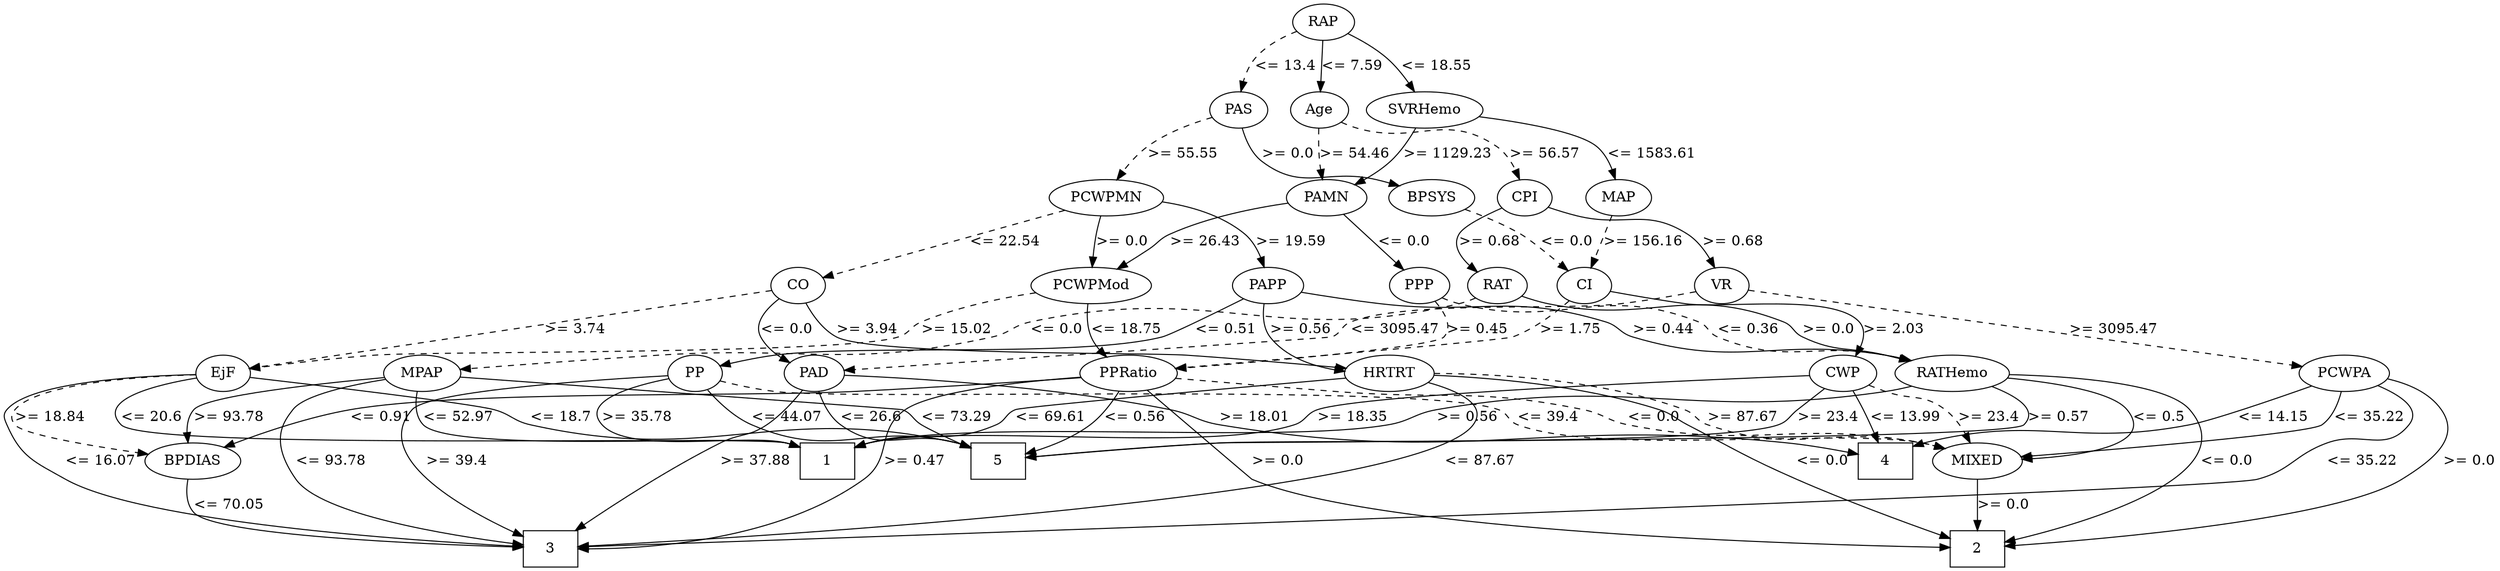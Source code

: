 strict digraph G {
	graph [bb="0,0,2032.1,558"];
	node [label="\N"];
	1	[height=0.5,
		pos="665.15,105",
		shape=box,
		width=0.75];
	2	[height=0.5,
		pos="1619.1,18",
		shape=box,
		width=0.75];
	3	[height=0.5,
		pos="443.15,18",
		shape=box,
		width=0.75];
	4	[height=0.5,
		pos="1533.1,105",
		shape=box,
		width=0.75];
	5	[height=0.5,
		pos="818.15,105",
		shape=box,
		width=0.75];
	RAP	[height=0.5,
		pos="1061.1,540",
		width=0.77778];
	PAS	[height=0.5,
		pos="989.15,453",
		width=0.75];
	RAP -> PAS	[label="<= 13.4",
		lp="1034.6,496.5",
		op="<=",
		param=13.4,
		pos="e,994.45,470.99 1040.6,527.74 1031,521.69 1020,513.51 1012.1,504 1006.4,497.09 1001.8,488.53 998.27,480.45",
		style=dashed];
	SVRHemo	[height=0.5,
		pos="1156.1,453",
		width=1.3902];
	RAP -> SVRHemo	[label="<= 18.55",
		lp="1150.1,496.5",
		op="<=",
		param=18.55,
		pos="e,1142.4,470.57 1080.5,526.57 1089.8,520.24 1100.9,512.17 1110.1,504 1119.1,496.11 1128.1,486.65 1135.8,478.1",
		style=solid];
	Age	[height=0.5,
		pos="1061.1,453",
		width=0.75];
	RAP -> Age	[label="<= 7.59",
		lp="1083.6,496.5",
		op="<=",
		param=7.59,
		pos="e,1061.1,471.18 1061.1,521.8 1061.1,510.16 1061.1,494.55 1061.1,481.24",
		style=solid];
	PCWPMN	[height=0.5,
		pos="894.15,366",
		width=1.3902];
	PAS -> PCWPMN	[label=">= 55.55",
		lp="944.15,409.5",
		op=">=",
		param=55.55,
		pos="e,899.12,383.99 964.97,444.65 949.95,439.07 931.1,430.09 918.15,417 911.63,410.41 906.61,401.7 902.9,393.4",
		style=dashed];
	BPSYS	[height=0.5,
		pos="1144.1,366",
		width=1.0471];
	PAS -> BPSYS	[label=">= 0.0",
		lp="1032.1,409.5",
		op=">=",
		param=0.0,
		pos="e,1116.1,378.08 993.09,435.16 996.54,424.1 1002.7,410.21 1013.1,402 1043.5,378.14 1061.1,394.72 1098.1,384 1100.9,383.2 1103.7,382.32 \
1106.6,381.39",
		style=solid];
	PAMN	[height=0.5,
		pos="1052.1,366",
		width=1.0139];
	SVRHemo -> PAMN	[label=">= 1129.23",
		lp="1159.6,409.5",
		op=">=",
		param=1129.23,
		pos="e,1077.4,379.02 1144.2,435.42 1136.2,425.02 1125,411.77 1113.1,402 1105,395.29 1095.5,389.13 1086.3,383.91",
		style=solid];
	MAP	[height=0.5,
		pos="1303.1,366",
		width=0.84854];
	SVRHemo -> MAP	[label="<= 1583.61",
		lp="1323.6,409.5",
		op="<=",
		param=1583.61,
		pos="e,1299.6,384.09 1204.7,448.29 1230.1,444.1 1260,435.31 1281.1,417 1288.2,410.92 1293,402.2 1296.3,393.73",
		style=solid];
	Age -> PAMN	[label=">= 54.46",
		lp="1083.1,409.5",
		op=">=",
		param=54.46,
		pos="e,1054,384.18 1059.3,434.8 1058.1,423.16 1056.4,407.55 1055,394.24",
		style=dashed];
	CPI	[height=0.5,
		pos="1227.1,366",
		width=0.75];
	Age -> CPI	[label=">= 56.57",
		lp="1236.1,409.5",
		op=">=",
		param=56.57,
		pos="e,1220.9,384.02 1081.7,441.16 1086.7,438.87 1092,436.65 1097.1,435 1139.7,421.34 1159.2,442.17 1196.1,417 1204.8,411.11 1211.5,401.93 \
1216.4,393.04",
		style=dashed];
	PCWPMod	[height=0.5,
		pos="891.15,279",
		width=1.4444];
	PCWPMN -> PCWPMod	[label=">= 0.0",
		lp="911.15,322.5",
		op=">=",
		param=0.0,
		pos="e,891.76,297.18 893.54,347.8 893.13,336.16 892.58,320.55 892.11,307.24",
		style=solid];
	CO	[height=0.5,
		pos="656.15,279",
		width=0.75];
	PCWPMN -> CO	[label="<= 22.54",
		lp="815.15,322.5",
		op="<=",
		param=22.54,
		pos="e,679.41,288.31 860.05,352.82 814.4,336.52 733.98,307.8 688.98,291.73",
		style=dashed];
	PAPP	[height=0.5,
		pos="1030.1,279",
		width=0.88889];
	PCWPMN -> PAPP	[label=">= 19.59",
		lp="1044.1,322.5",
		op=">=",
		param=19.59,
		pos="e,1026.5,297.01 941.34,359.73 963.82,355.09 989.74,346.38 1008.1,330 1015.1,323.84 1019.9,315.09 1023.3,306.63",
		style=solid];
	CI	[height=0.5,
		pos="1280.1,279",
		width=0.75];
	BPSYS -> CI	[label="<= 0.0",
		lp="1259.1,322.5",
		op="<=",
		param=0.0,
		pos="e,1265.2,294.35 1172.5,354.05 1187.2,347.85 1205.2,339.46 1220.1,330 1233.3,321.69 1246.7,310.79 1257.5,301.28",
		style=dashed];
	PAD	[height=0.5,
		pos="668.15,192",
		width=0.79437];
	PAD -> 3	[label=">= 37.88",
		lp="603.15,105",
		op=">=",
		param=37.88,
		pos="e,461.93,36.282 656.41,175.33 647.66,164.52 634.89,150.45 621.15,141 603.74,129.03 595.44,133.57 577.15,123 536.95,99.759 495.43,\
65.69 469.47,42.951",
		style=solid];
	PAD -> 4	[label=">= 18.01",
		lp="1027.1,148.5",
		op=">=",
		param=18.01,
		pos="e,1506,112.8 696.68,189.44 748.77,186.16 862.54,177.07 956.15,156 976.72,151.37 980.41,144.79 1001.1,141 1198,105 1252.5,147.4 1451.1,\
123 1466,121.17 1482.2,118.07 1496.2,115",
		style=solid];
	PAD -> 5	[label="<= 26.6",
		lp="716.65,148.5",
		op="<=",
		param=26.6,
		pos="e,791.05,118.03 672.79,174.15 676.7,163.09 683.42,149.2 694.15,141 724.14,118.08 741.13,134.27 777.15,123 778.57,122.55 780.02,122.08 \
781.47,121.58",
		style=solid];
	PAMN -> PCWPMod	[label=">= 26.43",
		lp="978.15,322.5",
		op=">=",
		param=26.43,
		pos="e,909.98,295.99 1020.3,356.95 1000,351.09 973.64,342.07 952.15,330 948.25,327.81 932.41,314.81 917.85,302.61",
		style=solid];
	PPP	[height=0.5,
		pos="1130.1,279",
		width=0.75];
	PAMN -> PPP	[label="<= 0.0",
		lp="1114.1,322.5",
		op="<=",
		param=0.0,
		pos="e,1116.7,294.64 1066.5,349.41 1078.6,336.23 1096,317.18 1109.6,302.37",
		style=solid];
	PPRatio	[height=0.5,
		pos="946.15,192",
		width=1.1013];
	PCWPMod -> PPRatio	[label="<= 18.75",
		lp="918.15,235.5",
		op="<=",
		param=18.75,
		pos="e,917.62,204.63 887.65,260.75 886.49,250.6 886.66,237.86 892.15,228 896.12,220.86 902.23,214.95 908.93,210.14",
		style=solid];
	EjF	[height=0.5,
		pos="179.15,192",
		width=0.75];
	PCWPMod -> EjF	[label=">= 15.02",
		lp="782.15,235.5",
		op=">=",
		param=15.02,
		pos="e,205.34,197.21 845.85,270.08 819.04,264.47 784.83,255.66 756.15,243 744.99,238.07 744.77,231.72 733.15,228 642.7,199.03 400.76,\
218.31 306.15,210 275.38,207.3 240.62,202.52 215.26,198.72",
		style=dashed];
	PPP -> PPRatio	[label=">= 0.45",
		lp="1193.6,235.5",
		op=">=",
		param=0.45,
		pos="e,976.1,203.98 1149.4,266.05 1163.8,255.64 1179.2,240.32 1168.1,228 1142.7,199.76 1035.3,217.95 998.15,210 994.07,209.13 989.87,\
208.06 985.7,206.88",
		style=dashed];
	RATHemo	[height=0.5,
		pos="1608.1,192",
		width=1.375];
	PPP -> RATHemo	[label="<= 0.36",
		lp="1413.6,235.5",
		op="<=",
		param=0.36,
		pos="e,1572.5,204.5 1150.8,267 1156,264.65 1161.7,262.45 1167.1,261 1255.6,237.56 1287.1,276.75 1372.1,243 1382.1,239.03 1381.2,232.1 \
1391.1,228 1456.9,200.93 1480.4,224.05 1550.1,210 1554.3,209.17 1558.5,208.19 1562.7,207.12",
		style=dashed];
	CWP	[height=0.5,
		pos="1510.1,192",
		width=0.84854];
	CWP -> 1	[label=">= 18.35",
		lp="1106.1,148.5",
		op=">=",
		param=18.35,
		pos="e,692.52,118.84 1479.5,190.46 1393.9,188.63 1154.2,181.33 1080.1,156 1068.6,152.05 1068.8,144.78 1057.1,141 982.88,116.83 782.33,\
140.21 706.15,123 704.88,122.71 703.6,122.39 702.32,122.04",
		style=solid];
	CWP -> 4	[label="<= 13.99",
		lp="1551.1,148.5",
		op="<=",
		param=13.99,
		pos="e,1529.9,123.24 1516.4,174.03 1518.4,168.34 1520.5,161.94 1522.1,156 1524.2,148.67 1526.1,140.65 1527.7,133.22",
		style=solid];
	CWP -> 5	[label=">= 23.4",
		lp="1494.6,148.5",
		op=">=",
		param=23.4,
		pos="e,845.23,109.14 1494.7,176.27 1479.9,162.23 1459,142.96 1454.1,141 1406.5,121.76 1043.4,126.5 992.15,123 944.95,119.78 890.72,114.18 \
855.52,110.29",
		style=solid];
	MIXED	[height=0.5,
		pos="1619.1,105",
		width=1.125];
	CWP -> MIXED	[label=">= 23.4",
		lp="1617.6,148.5",
		op=">=",
		param=23.4,
		pos="e,1609.2,122.91 1534.3,180.54 1551.7,172.72 1573.5,162.34 1581.1,156 1589.6,149.03 1597.3,139.83 1603.5,131.22",
		style=dashed];
	MIXED -> 2	[label=">= 0.0",
		lp="1638.1,61.5",
		op=">=",
		param=0.0,
		pos="e,1619.1,36.175 1619.1,86.799 1619.1,75.163 1619.1,59.548 1619.1,46.237",
		style=solid];
	PPRatio -> 2	[label=">= 0.0",
		lp="1103.1,105",
		op=">=",
		param=0.0,
		pos="e,1591.9,18.933 956.62,174.26 963.75,163.8 973.9,150.55 985.15,141 1023.4,108.56 1036.5,102.43 1084.1,87 1264.1,28.774 1493.3,20.099 \
1581.8,19.029",
		style=solid];
	PPRatio -> 3	[label=">= 0.47",
		lp="744.65,105",
		op=">=",
		param=0.47,
		pos="e,470.54,19.603 907.35,188.21 855.84,183.85 768.36,174.02 742.15,156 712.75,135.79 729.63,108.48 701.15,87 634.75,36.925 534.6,23.642 \
480.69,20.173",
		style=solid];
	PPRatio -> 5	[label="<= 0.56",
		lp="929.65,148.5",
		op="<=",
		param=0.56,
		pos="e,845.36,117.38 930.61,175.36 919.64,164.83 904.25,151.09 889.15,141 878.44,133.84 866.05,127.23 854.65,121.73",
		style=solid];
	PPRatio -> MIXED	[label="<= 0.0",
		lp="1356.1,148.5",
		op="<=",
		param=0.0,
		pos="e,1589.6,117.4 975.78,179.87 983.01,177.56 990.78,175.41 998.15,174 1127.2,149.39 1164.3,181.42 1293.1,156 1313.4,152 1316.9,145.17 \
1337.1,141 1438.4,120.15 1467.8,143.81 1569.1,123 1572.6,122.29 1576.2,121.4 1579.7,120.41",
		style=dashed];
	BPDIAS	[height=0.5,
		pos="146.15,105",
		width=1.1735];
	PPRatio -> BPDIAS	[label="<= 0.91",
		lp="318.65,148.5",
		op="<=",
		param=0.91,
		pos="e,174.83,118.23 907.51,187.94 860.1,184.26 777.25,178.08 706.15,174 524.05,163.56 475.51,189.16 296.15,156 257.1,148.78 214.29,133.76 \
184.44,122.05",
		style=solid];
	EjF -> 1	[label="<= 20.6",
		lp="123.65,148.5",
		op="<=",
		param=20.6,
		pos="e,637.8,118.91 154.03,185.02 124.48,176.9 81.758,161.07 101.15,141 121.35,120.09 595.74,129.17 624.15,123 625.42,122.72 626.7,122.41 \
627.99,122.07",
		style=solid];
	EjF -> 3	[label="<= 16.07",
		lp="69.15,105",
		op="<=",
		param=16.07,
		pos="e,415.88,20.372 152.13,189.5 108.61,186.46 26.015,177.89 8.1497,156 -11.678,131.7 8.3815,113.67 43.15,87 99.813,43.538 317.64,26.265 \
405.79,20.961",
		style=solid];
	EjF -> 5	[label="<= 18.7",
		lp="463.65,148.5",
		op="<=",
		param=18.7,
		pos="e,790.78,118.84 205.72,187.6 256.67,180.95 366.31,166.02 403.15,156 420.67,151.24 423.41,144.87 441.15,141 587.26,109.13 631.31,\
156.12 777.15,123 778.42,122.71 779.7,122.39 780.98,122.03",
		style=solid];
	EjF -> BPDIAS	[label=">= 18.84",
		lp="41.15,148.5",
		op=">=",
		param=18.84,
		pos="e,106.26,111.29 152.21,189.25 110.19,185.89 32.089,176.94 15.15,156 10.956,150.82 11.089,146.29 15.15,141 25.22,127.89 63.68,118.63 \
96.343,112.94",
		style=dashed];
	PCWPA	[height=0.5,
		pos="1916.1,192",
		width=1.1555];
	PCWPA -> 2	[label=">= 0.0",
		lp="2013.1,105",
		op=">=",
		param=0.0,
		pos="e,1646.4,21.82 1953.4,183.62 1968.8,178.55 1985,170.08 1994.1,156 2012,128.42 1982,103.4 1957.1,87 1907.9,54.44 1733.9,31.689 1656.6,\
22.959",
		style=solid];
	PCWPA -> 3	[label="<= 35.22",
		lp="1927.1,105",
		op="<=",
		param=35.22,
		pos="e,470.31,20.009 1941.5,177.59 1956.5,167.84 1970.9,154.12 1961.1,141 1944.5,118.66 1927,133.34 1901.1,123 1868.3,109.86 1864.3,96.066 \
1830.1,87 1763.1,69.221 694.76,28.419 480.42,20.387",
		style=solid];
	PCWPA -> 4	[label="<= 14.15",
		lp="1854.1,148.5",
		op="<=",
		param=14.15,
		pos="e,1560.2,119.71 1888.5,178.43 1861.2,166.67 1818.2,149.65 1779.1,141 1688.1,120.84 1660.3,146.82 1570.1,123 1570,122.97 1569.9,122.95 \
1569.8,122.92",
		style=solid];
	PCWPA -> MIXED	[label="<= 35.22",
		lp="1931.1,148.5",
		op="<=",
		param=35.22,
		pos="e,1658.4,109.96 1913.1,173.92 1910.2,162.75 1904.6,148.83 1894.1,141 1885.2,134.34 1745.5,119.02 1668.8,111.04",
		style=solid];
	CO -> PAD	[label="<= 0.0",
		lp="646.15,235.5",
		op="<=",
		param=0.0,
		pos="e,647.56,205.04 640.06,264.36 630.49,254.52 621.27,240.76 627.15,228 630.05,221.72 634.69,216.15 639.82,211.4",
		style=solid];
	CO -> EjF	[label=">= 3.74",
		lp="469.65,235.5",
		op=">=",
		param=3.74,
		pos="e,204.87,197.58 630.17,273.37 550.04,259.09 306.7,215.73 214.8,199.35",
		style=dashed];
	HRTRT	[height=0.5,
		pos="1047.1,192",
		width=1.1013];
	CO -> HRTRT	[label=">= 3.94",
		lp="710.65,235.5",
		op=">=",
		param=3.94,
		pos="e,1017.5,204.14 662.24,261 667.3,249.56 675.7,235.29 688.15,228 747.11,193.45 928.01,222.72 995.15,210 999.3,209.21 1003.6,208.19 \
1007.8,207.03",
		style=solid];
	PAPP -> HRTRT	[label=">= 0.56",
		lp="1057.6,235.5",
		op=">=",
		param=0.56,
		pos="e,1040.5,209.87 1030.9,260.72 1031.6,251.02 1032.8,238.74 1035.1,228 1035.8,225.18 1036.5,222.26 1037.4,219.38",
		style=solid];
	PAPP -> RATHemo	[label=">= 0.44",
		lp="1345.6,235.5",
		op=">=",
		param=0.44,
		pos="e,1572.5,204.69 1057.6,269.61 1068.9,266.47 1082,263.14 1094.1,261 1181.2,245.6 1207,266.63 1292.1,243 1306.9,238.91 1308.4,232.01 \
1323.1,228 1420.8,201.5 1450.6,228.33 1550.1,210 1554.3,209.24 1558.5,208.31 1562.8,207.27",
		style=solid];
	PP	[height=0.5,
		pos="568.15,192",
		width=0.75];
	PAPP -> PP	[label="<= 0.51",
		lp="998.65,235.5",
		op="<=",
		param=0.51,
		pos="e,592.03,200.81 1011.9,263.92 995.23,251.98 969.46,235.61 944.15,228 810.28,187.77 768.09,232.61 630.15,210 620.87,208.48 610.98,\
206.12 601.88,203.63",
		style=solid];
	HRTRT -> 1	[label="<= 69.61",
		lp="859.15,148.5",
		op="<=",
		param=69.61,
		pos="e,692.19,118.22 1017.2,180.05 1010,177.76 1002.4,175.57 995.15,174 924.35,158.66 900.17,183.51 833.15,156 823.2,151.91 823.99,145.35 \
814.15,141 769.65,121.3 752.93,136.41 706.15,123 704.71,122.59 703.26,122.14 701.8,121.67",
		style=solid];
	HRTRT -> 2	[label="<= 0.0",
		lp="1478.1,105",
		op="<=",
		param=0.0,
		pos="e,1592.1,28.773 1086.3,188.8 1157.6,184.43 1305.8,173.51 1354.1,156 1380.4,146.49 1434.5,100.18 1459.1,87 1500,65.114 1549.5,45.01 \
1582.5,32.429",
		style=solid];
	HRTRT -> 3	[label="<= 87.67",
		lp="1204.1,105",
		op="<=",
		param=87.67,
		pos="e,470.43,18.514 1087.2,191.33 1141.5,190.27 1228.8,182.34 1200.1,141 1117.1,21.168 621.96,17.083 480.73,18.401",
		style=solid];
	HRTRT -> MIXED	[label=">= 87.67",
		lp="1428.1,148.5",
		op=">=",
		param=87.67,
		pos="e,1589.3,117.34 1086.5,189.16 1162.4,185.25 1326.1,174.85 1379.1,156 1390.6,151.91 1390.7,145.1 1402.1,141 1472.5,115.92 1496.3,\
139.11 1569.1,123 1572.6,122.24 1576.1,121.34 1579.6,120.34",
		style=dashed];
	CI -> CWP	[label=">= 2.03",
		lp="1531.6,235.5",
		op=">=",
		param=2.03,
		pos="e,1511.8,210.24 1304.5,271.1 1317.4,267.66 1333.5,263.67 1348.1,261 1381.8,254.84 1476.2,266.46 1501.1,243 1507.3,237.22 1510.1,\
228.78 1511.2,220.48",
		style=solid];
	CI -> PPRatio	[label=">= 1.75",
		lp="1265.6,235.5",
		op=">=",
		param=1.75,
		pos="e,975.8,204.02 1267,262.86 1255.9,251.11 1238.7,235.59 1220.1,228 1128.5,190.56 1095.2,229.51 998.15,210 994.01,209.17 989.74,208.11 \
985.52,206.94",
		style=dashed];
	MAP -> CI	[label=">= 156.16",
		lp="1321.1,322.5",
		op=">=",
		param=156.16,
		pos="e,1284.7,296.89 1298.5,347.8 1295.3,335.97 1291,320.03 1287.3,306.58",
		style=dashed];
	BPDIAS -> 3	[label="<= 70.05",
		lp="184.15,61.5",
		op="<=",
		param=70.05,
		pos="e,415.94,18.543 145.62,86.67 146.27,75.691 149.09,62.085 158.15,54 193.89,22.095 336.64,18.37 405.55,18.494",
		style=solid];
	RATHemo -> 1	[label=">= 0.56",
		lp="1202.6,148.5",
		op=">=",
		param=0.56,
		pos="e,692.51,118.88 1572.9,179.22 1565.4,177.15 1557.6,175.25 1550.1,174 1387.8,146.65 1342.3,184.79 1180.1,156 1158.1,152.09 1154.2,\
144.84 1132.1,141 945.46,108.46 891.18,163.92 706.15,123 704.88,122.72 703.6,122.4 702.32,122.05",
		style=solid];
	RATHemo -> 2	[label="<= 0.0",
		lp="1807.1,105",
		op="<=",
		param=0.0,
		pos="e,1646.3,27.966 1656.6,187.77 1701.6,183.65 1763.9,174.66 1779.1,156 1822.7,102.59 1715.4,53.555 1655.7,31.41",
		style=solid];
	RATHemo -> 5	[label=">= 0.57",
		lp="1670.6,148.5",
		op=">=",
		param=0.57,
		pos="e,845.23,109.24 1630.3,175.89 1643,165.48 1654.5,151.66 1644.1,141 1631.5,128.01 1010.2,124.13 992.15,123 944.93,120.05 890.7,114.39 \
855.51,110.41",
		style=solid];
	RATHemo -> MIXED	[label="<= 0.5",
		lp="1756.1,148.5",
		op="<=",
		param=0.5,
		pos="e,1658.4,109.45 1653,184.25 1684.8,178.45 1723.3,168.97 1733.1,156 1753.3,129.47 1707.9,116.76 1668.5,110.85",
		style=solid];
	MPAP	[height=0.5,
		pos="350.15,192",
		width=0.97491];
	MPAP -> 1	[label="<= 52.97",
		lp="377.15,148.5",
		op="<=",
		param=52.97,
		pos="e,637.77,118.79 345.23,173.97 343.22,163.12 342.99,149.54 351.15,141 372.15,119.02 594.55,129.91 624.15,123 625.42,122.7 626.69,\
122.37 627.98,122.01",
		style=solid];
	MPAP -> 3	[label="<= 93.78",
		lp="269.15,105",
		op="<=",
		param=93.78,
		pos="e,415.95,18.647 315.11,190.39 289.25,187.87 255.65,179.8 238.15,156 229.34,144.02 218.58,124.49 243.15,87 278.19,33.53 358.24,21.35 \
405.76,19.02",
		style=solid];
	MPAP -> 5	[label="<= 73.29",
		lp="784.15,148.5",
		op="<=",
		param=73.29,
		pos="e,791.07,120.72 384.36,187.74 420.93,184.27 480.63,178.65 532.15,174 578.14,169.85 696.23,173.02 739.15,156 749.15,152.03 749.26,\
147.06 758.15,141 765.75,135.82 774.15,130.62 782.2,125.87",
		style=solid];
	MPAP -> BPDIAS	[label=">= 93.78",
		lp="184.15,148.5",
		op=">=",
		param=93.78,
		pos="e,145.77,123.16 316.24,186.85 264.22,180.18 169.5,166.74 158.15,156 151.88,150.07 148.63,141.48 147.02,133.1",
		style=solid];
	VR	[height=0.5,
		pos="1384.1,279",
		width=0.75];
	CPI -> VR	[label=">= 0.68",
		lp="1390.6,322.5",
		op=">=",
		param=0.68,
		pos="e,1378.2,296.95 1247.7,354.22 1252.7,351.92 1258,349.69 1263.1,348 1302.3,335.1 1320.4,353.71 1354.1,330 1362.5,324.1 1369,315.03 \
1373.7,306.24",
		style=solid];
	RAT	[height=0.5,
		pos="1203.1,279",
		width=0.76389];
	CPI -> RAT	[label=">= 0.68",
		lp="1197.6,322.5",
		op=">=",
		param=0.68,
		pos="e,1187.1,293.92 1204.5,355.9 1193.5,350.22 1181.4,341.72 1175.1,330 1170.2,320.68 1174.1,310.5 1180.5,301.77",
		style=solid];
	VR -> PAD	[label="<= 3095.47",
		lp="1131.6,235.5",
		op="<=",
		param=3095.47,
		pos="e,696.42,195.18 1359.8,270.89 1346.9,267.4 1330.8,263.42 1316.1,261 1220.7,245.21 1189.2,278.49 1099.1,243 1089.1,239.05 1090.2,\
231.96 1080.1,228 1071.5,224.58 807.04,203.78 706.46,195.96",
		style=dashed];
	VR -> PCWPA	[label=">= 3095.47",
		lp="1713.6,235.5",
		op=">=",
		param=3095.47,
		pos="e,1877.9,199.12 1410.2,273.84 1494,260.44 1758.2,218.24 1867.8,200.73",
		style=dashed];
	RAT -> RATHemo	[label=">= 0.0",
		lp="1478.1,235.5",
		op=">=",
		param=0.0,
		pos="e,1571.5,204.29 1224.9,267.57 1231,265.03 1237.7,262.59 1244.1,261 1329.1,240.01 1358.9,275.44 1440.1,243 1450.1,239.01 1449.4,232.5 \
1459.1,228 1496.6,210.75 1510.1,219.81 1550.1,210 1553.9,209.07 1557.9,208.05 1561.8,206.99",
		style=solid];
	RAT -> MPAP	[label="<= 0.0",
		lp="864.15,235.5",
		op="<=",
		param=0.0,
		pos="e,384.34,196.48 1182.5,266.88 1177.3,264.53 1171.6,262.36 1166.1,261 1027.5,226.57 984.58,274.26 845.15,243 827.84,239.12 825.45,\
231.96 808.15,228 688.32,200.56 654.69,219.72 532.15,210 485.22,206.28 431.56,201.16 394.73,197.52",
		style=dashed];
	PP -> 1	[label=">= 35.78",
		lp="520.15,148.5",
		op=">=",
		param=35.78,
		pos="e,638.14,118.33 543.33,184.74 515.6,176.59 476.73,160.99 494.15,141 513.31,119.01 596.01,130.65 624.15,123 625.59,122.61 627.05,\
122.18 628.51,121.72",
		style=solid];
	PP -> 3	[label=">= 39.4",
		lp="373.65,105",
		op=">=",
		param=39.4,
		pos="e,416.06,34.948 541.32,188.81 484.07,183.85 354.06,171.06 341.15,156 307.72,117.02 366.2,68.082 407.53,40.498",
		style=solid];
	PP -> 5	[label="<= 44.07",
		lp="652.15,148.5",
		op="<=",
		param=44.07,
		pos="e,790.72,118.58 580.79,176.05 591.57,164.41 608.14,148.93 626.15,141 688,113.75 711.76,140.1 777.15,123 778.41,122.67 779.68,122.31 \
780.95,121.93",
		style=solid];
	PP -> MIXED	[label="<= 39.4",
		lp="1266.6,148.5",
		op="<=",
		param=39.4,
		pos="e,1589.6,117.51 591.71,183.12 603.18,179.66 617.24,175.94 630.15,174 695.56,164.19 1163,178.63 1225.1,156 1235.3,152.32 1234.1,144.81 \
1244.1,141 1311.8,115.4 1498.1,136.77 1569.1,123 1572.6,122.33 1576.2,121.47 1579.8,120.49",
		style=dashed];
}
